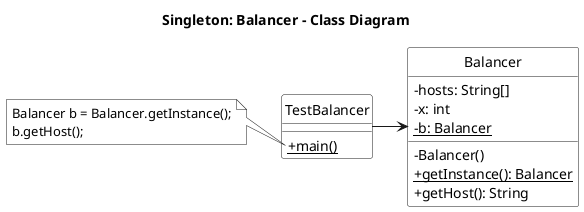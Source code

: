' Documentazione: https://plantuml.com/class-diagram

@startuml
' START STYLE
skinparam {
	monochrome true
	'shadowing false
	classBackgroundColor white
	noteBackgroundColor white
	classAttributeIconSize 0
}
hide circle
' END STYLE

title Singleton: Balancer - Class Diagram

class TestBalancer {
	+ {static} main()
}

note left of TestBalancer::main
  Balancer b = Balancer.getInstance();
  b.getHost();
end note

class Balancer {
	- hosts: String[]
	- x: int
	- {static} b: Balancer
	
	- Balancer()
	+ {static} getInstance(): Balancer
	+ getHost(): String
}

TestBalancer -right-> Balancer

@enduml